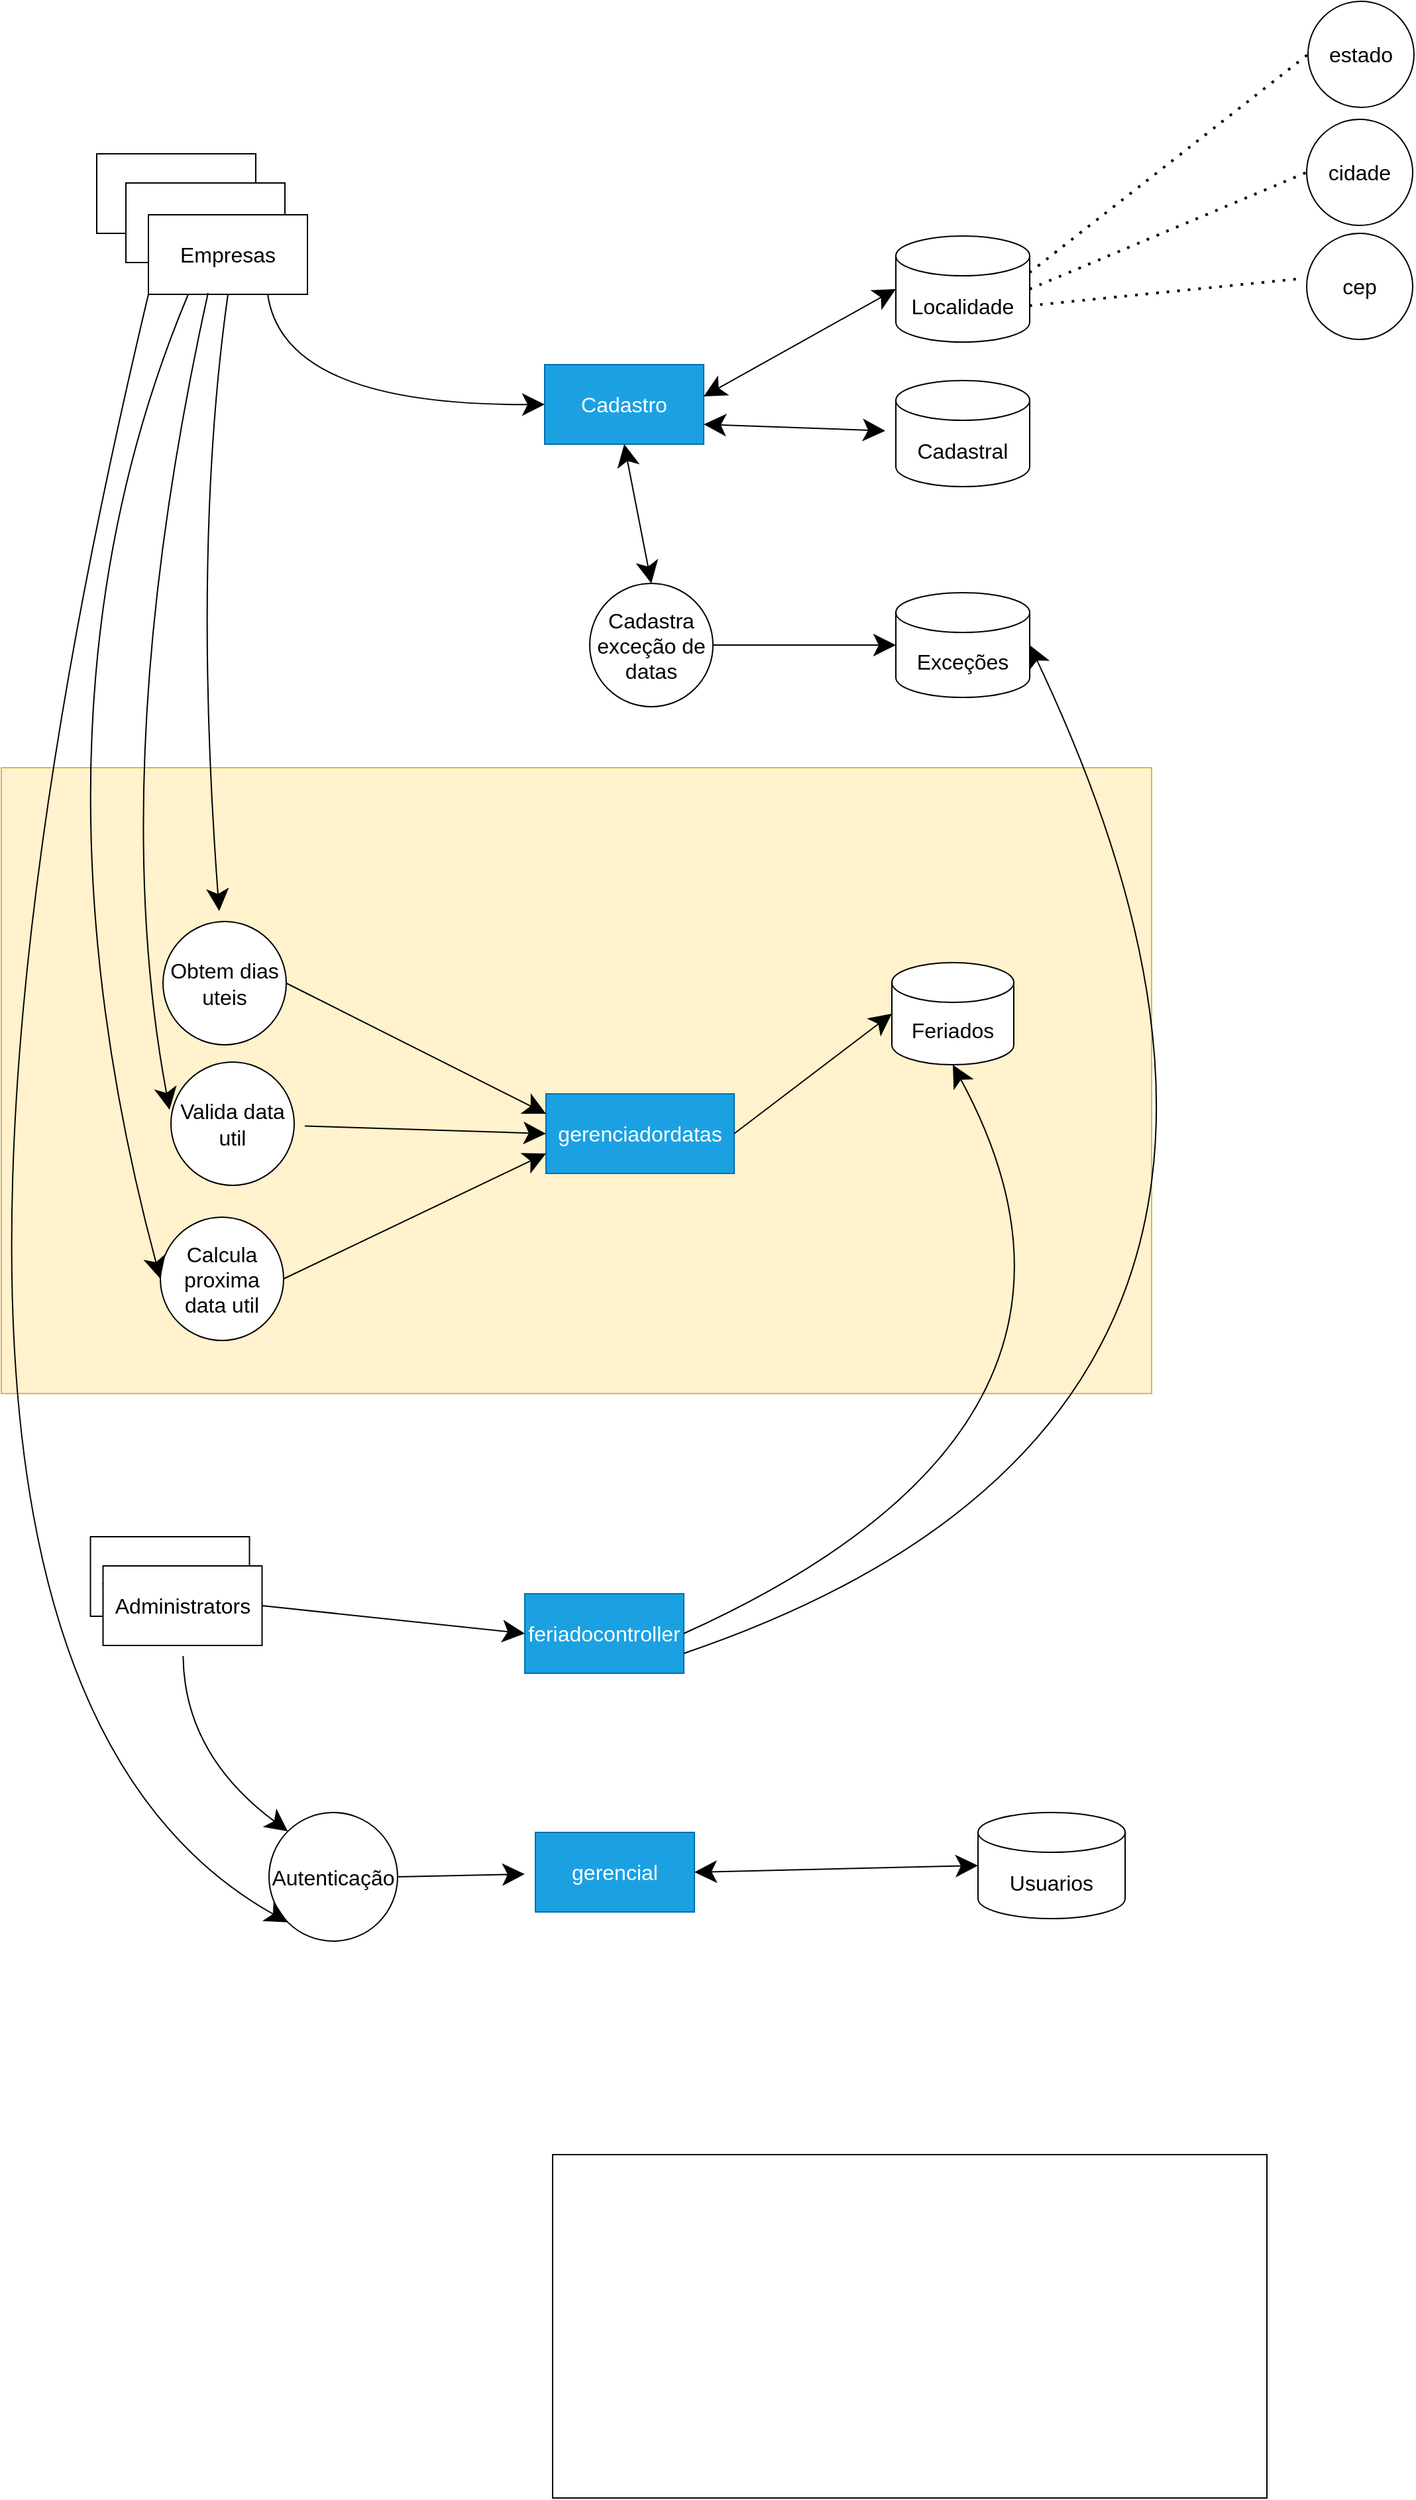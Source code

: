 <mxfile version="20.8.16" type="device"><diagram id="lcoyMnEr3nmQqoljTbN9" name="Página-1"><mxGraphModel dx="2068" dy="1024" grid="0" gridSize="10" guides="1" tooltips="1" connect="1" arrows="1" fold="1" page="0" pageScale="1" pageWidth="827" pageHeight="1169" math="0" shadow="0"><root><mxCell id="0"/><mxCell id="1" parent="0"/><mxCell id="7qFmYmoL8PktcClJ6yWB-1" value="" style="rounded=0;whiteSpace=wrap;html=1;fontSize=16;fillColor=#fff2cc;strokeColor=#d6b656;" vertex="1" parent="1"><mxGeometry x="-376" y="608" width="868" height="472" as="geometry"/></mxCell><mxCell id="I6RNbOOnz8bPB45AKqzN-44" value="Administrators" style="rounded=0;whiteSpace=wrap;html=1;fontSize=16;" parent="1" vertex="1"><mxGeometry x="-308.75" y="1188" width="120" height="60" as="geometry"/></mxCell><mxCell id="I6RNbOOnz8bPB45AKqzN-3" value="Empresas" style="rounded=0;whiteSpace=wrap;html=1;fontSize=16;" parent="1" vertex="1"><mxGeometry x="-304" y="145" width="120" height="60" as="geometry"/></mxCell><mxCell id="I6RNbOOnz8bPB45AKqzN-1" value="Empresas" style="rounded=0;whiteSpace=wrap;html=1;fontSize=16;" parent="1" vertex="1"><mxGeometry x="-282" y="167" width="120" height="60" as="geometry"/></mxCell><mxCell id="I6RNbOOnz8bPB45AKqzN-2" value="Empresas" style="rounded=0;whiteSpace=wrap;html=1;fontSize=16;" parent="1" vertex="1"><mxGeometry x="-265" y="191" width="120" height="60" as="geometry"/></mxCell><mxCell id="I6RNbOOnz8bPB45AKqzN-4" value="Cadastral" style="shape=cylinder3;whiteSpace=wrap;html=1;boundedLbl=1;backgroundOutline=1;size=15;fontSize=16;" parent="1" vertex="1"><mxGeometry x="299" y="316" width="101" height="80" as="geometry"/></mxCell><mxCell id="I6RNbOOnz8bPB45AKqzN-5" value="Cadastro" style="rounded=0;whiteSpace=wrap;html=1;fontSize=16;fillColor=#1ba1e2;fontColor=#ffffff;strokeColor=#006EAF;" parent="1" vertex="1"><mxGeometry x="34" y="304" width="120" height="60" as="geometry"/></mxCell><mxCell id="I6RNbOOnz8bPB45AKqzN-6" value="" style="endArrow=classic;startArrow=classic;html=1;rounded=0;fontSize=12;startSize=14;endSize=14;sourcePerimeterSpacing=8;targetPerimeterSpacing=8;curved=1;exitX=1;exitY=0.75;exitDx=0;exitDy=0;" parent="1" source="I6RNbOOnz8bPB45AKqzN-5" target="I6RNbOOnz8bPB45AKqzN-4" edge="1"><mxGeometry width="50" height="50" relative="1" as="geometry"><mxPoint x="120" y="354" as="sourcePoint"/><mxPoint x="170" y="304" as="targetPoint"/></mxGeometry></mxCell><mxCell id="I6RNbOOnz8bPB45AKqzN-7" value="Exceções" style="shape=cylinder3;whiteSpace=wrap;html=1;boundedLbl=1;backgroundOutline=1;size=15;fontSize=16;" parent="1" vertex="1"><mxGeometry x="299" y="476" width="101" height="79" as="geometry"/></mxCell><mxCell id="I6RNbOOnz8bPB45AKqzN-8" value="Cadastra exceção de datas" style="ellipse;whiteSpace=wrap;html=1;aspect=fixed;fontSize=16;" parent="1" vertex="1"><mxGeometry x="68" y="469" width="93" height="93" as="geometry"/></mxCell><mxCell id="I6RNbOOnz8bPB45AKqzN-11" value="" style="endArrow=classic;html=1;rounded=0;fontSize=12;startSize=14;endSize=14;sourcePerimeterSpacing=8;targetPerimeterSpacing=8;curved=1;exitX=0.75;exitY=1;exitDx=0;exitDy=0;entryX=0;entryY=0.5;entryDx=0;entryDy=0;" parent="1" source="I6RNbOOnz8bPB45AKqzN-2" target="I6RNbOOnz8bPB45AKqzN-5" edge="1"><mxGeometry width="50" height="50" relative="1" as="geometry"><mxPoint x="-159" y="333" as="sourcePoint"/><mxPoint x="-109" y="283" as="targetPoint"/><Array as="points"><mxPoint x="-163" y="335"/></Array></mxGeometry></mxCell><mxCell id="I6RNbOOnz8bPB45AKqzN-13" value="" style="endArrow=classic;html=1;rounded=0;fontSize=12;startSize=14;endSize=14;sourcePerimeterSpacing=8;targetPerimeterSpacing=8;curved=1;exitX=1;exitY=0.5;exitDx=0;exitDy=0;entryX=0;entryY=0.5;entryDx=0;entryDy=0;entryPerimeter=0;" parent="1" source="I6RNbOOnz8bPB45AKqzN-8" target="I6RNbOOnz8bPB45AKqzN-7" edge="1"><mxGeometry width="50" height="50" relative="1" as="geometry"><mxPoint x="251" y="557" as="sourcePoint"/><mxPoint x="301" y="507" as="targetPoint"/></mxGeometry></mxCell><mxCell id="I6RNbOOnz8bPB45AKqzN-14" value="Feriados" style="shape=cylinder3;whiteSpace=wrap;html=1;boundedLbl=1;backgroundOutline=1;size=15;fontSize=16;" parent="1" vertex="1"><mxGeometry x="296" y="755" width="92" height="77" as="geometry"/></mxCell><mxCell id="I6RNbOOnz8bPB45AKqzN-15" value="Localidade" style="shape=cylinder3;whiteSpace=wrap;html=1;boundedLbl=1;backgroundOutline=1;size=15;fontSize=16;" parent="1" vertex="1"><mxGeometry x="299" y="207" width="101" height="80" as="geometry"/></mxCell><mxCell id="I6RNbOOnz8bPB45AKqzN-16" value="estado" style="ellipse;whiteSpace=wrap;html=1;aspect=fixed;fontSize=16;" parent="1" vertex="1"><mxGeometry x="610" y="30" width="80" height="80" as="geometry"/></mxCell><mxCell id="I6RNbOOnz8bPB45AKqzN-17" value="cidade" style="ellipse;whiteSpace=wrap;html=1;aspect=fixed;fontSize=16;" parent="1" vertex="1"><mxGeometry x="609" y="119" width="80" height="80" as="geometry"/></mxCell><mxCell id="I6RNbOOnz8bPB45AKqzN-18" value="cep" style="ellipse;whiteSpace=wrap;html=1;aspect=fixed;fontSize=16;" parent="1" vertex="1"><mxGeometry x="609" y="205" width="80" height="80" as="geometry"/></mxCell><mxCell id="I6RNbOOnz8bPB45AKqzN-19" value="" style="endArrow=none;dashed=1;html=1;dashPattern=1 3;strokeWidth=2;rounded=0;fontSize=12;startSize=14;endSize=14;sourcePerimeterSpacing=8;targetPerimeterSpacing=8;curved=1;exitX=1;exitY=0;exitDx=0;exitDy=27.5;exitPerimeter=0;entryX=0;entryY=0.5;entryDx=0;entryDy=0;" parent="1" source="I6RNbOOnz8bPB45AKqzN-15" target="I6RNbOOnz8bPB45AKqzN-16" edge="1"><mxGeometry width="50" height="50" relative="1" as="geometry"><mxPoint x="434" y="142" as="sourcePoint"/><mxPoint x="484" y="92" as="targetPoint"/></mxGeometry></mxCell><mxCell id="I6RNbOOnz8bPB45AKqzN-20" value="" style="endArrow=none;dashed=1;html=1;dashPattern=1 3;strokeWidth=2;rounded=0;fontSize=12;startSize=14;endSize=14;sourcePerimeterSpacing=8;targetPerimeterSpacing=8;curved=1;exitX=1;exitY=0.5;exitDx=0;exitDy=0;exitPerimeter=0;entryX=0;entryY=0.5;entryDx=0;entryDy=0;" parent="1" source="I6RNbOOnz8bPB45AKqzN-15" target="I6RNbOOnz8bPB45AKqzN-17" edge="1"><mxGeometry width="50" height="50" relative="1" as="geometry"><mxPoint x="471" y="226" as="sourcePoint"/><mxPoint x="521" y="176" as="targetPoint"/></mxGeometry></mxCell><mxCell id="I6RNbOOnz8bPB45AKqzN-21" value="" style="endArrow=none;dashed=1;html=1;dashPattern=1 3;strokeWidth=2;rounded=0;fontSize=12;startSize=14;endSize=14;sourcePerimeterSpacing=8;targetPerimeterSpacing=8;curved=1;exitX=1;exitY=0;exitDx=0;exitDy=52.5;exitPerimeter=0;entryX=-0.037;entryY=0.425;entryDx=0;entryDy=0;entryPerimeter=0;" parent="1" source="I6RNbOOnz8bPB45AKqzN-15" target="I6RNbOOnz8bPB45AKqzN-18" edge="1"><mxGeometry width="50" height="50" relative="1" as="geometry"><mxPoint x="473" y="256" as="sourcePoint"/><mxPoint x="523" y="206" as="targetPoint"/></mxGeometry></mxCell><mxCell id="I6RNbOOnz8bPB45AKqzN-23" value="" style="endArrow=classic;startArrow=classic;html=1;rounded=0;fontSize=12;startSize=14;endSize=14;sourcePerimeterSpacing=8;targetPerimeterSpacing=8;curved=1;exitX=1;exitY=0.4;exitDx=0;exitDy=0;exitPerimeter=0;entryX=0;entryY=0.5;entryDx=0;entryDy=0;entryPerimeter=0;" parent="1" source="I6RNbOOnz8bPB45AKqzN-5" target="I6RNbOOnz8bPB45AKqzN-15" edge="1"><mxGeometry width="50" height="50" relative="1" as="geometry"><mxPoint x="109" y="291" as="sourcePoint"/><mxPoint x="159" y="241" as="targetPoint"/></mxGeometry></mxCell><mxCell id="I6RNbOOnz8bPB45AKqzN-24" value="" style="endArrow=classic;startArrow=classic;html=1;rounded=0;fontSize=12;startSize=14;endSize=14;sourcePerimeterSpacing=8;targetPerimeterSpacing=8;curved=1;entryX=0.5;entryY=1;entryDx=0;entryDy=0;exitX=0.5;exitY=0;exitDx=0;exitDy=0;" parent="1" source="I6RNbOOnz8bPB45AKqzN-8" target="I6RNbOOnz8bPB45AKqzN-5" edge="1"><mxGeometry width="50" height="50" relative="1" as="geometry"><mxPoint x="50" y="455" as="sourcePoint"/><mxPoint x="100" y="405" as="targetPoint"/></mxGeometry></mxCell><mxCell id="I6RNbOOnz8bPB45AKqzN-26" value="gerenciadordatas" style="rounded=0;whiteSpace=wrap;html=1;fontSize=16;fillColor=#1ba1e2;fontColor=#ffffff;strokeColor=#006EAF;" parent="1" vertex="1"><mxGeometry x="35" y="854" width="142" height="60" as="geometry"/></mxCell><mxCell id="I6RNbOOnz8bPB45AKqzN-27" value="Obtem dias uteis" style="ellipse;whiteSpace=wrap;html=1;aspect=fixed;fontSize=16;" parent="1" vertex="1"><mxGeometry x="-254" y="724" width="93" height="93" as="geometry"/></mxCell><mxCell id="I6RNbOOnz8bPB45AKqzN-28" value="Valida data util" style="ellipse;whiteSpace=wrap;html=1;aspect=fixed;fontSize=16;" parent="1" vertex="1"><mxGeometry x="-248" y="830" width="93" height="93" as="geometry"/></mxCell><mxCell id="I6RNbOOnz8bPB45AKqzN-29" value="Calcula proxima data util" style="ellipse;whiteSpace=wrap;html=1;aspect=fixed;fontSize=16;" parent="1" vertex="1"><mxGeometry x="-256" y="947" width="93" height="93" as="geometry"/></mxCell><mxCell id="I6RNbOOnz8bPB45AKqzN-33" value="" style="endArrow=classic;html=1;rounded=0;fontSize=12;startSize=14;endSize=14;sourcePerimeterSpacing=8;targetPerimeterSpacing=8;curved=1;exitX=0.25;exitY=1;exitDx=0;exitDy=0;entryX=0;entryY=0.5;entryDx=0;entryDy=0;" parent="1" source="I6RNbOOnz8bPB45AKqzN-2" target="I6RNbOOnz8bPB45AKqzN-29" edge="1"><mxGeometry width="50" height="50" relative="1" as="geometry"><mxPoint x="-363" y="399" as="sourcePoint"/><mxPoint x="-313" y="349" as="targetPoint"/><Array as="points"><mxPoint x="-369" y="571"/></Array></mxGeometry></mxCell><mxCell id="I6RNbOOnz8bPB45AKqzN-34" value="" style="endArrow=classic;html=1;rounded=0;fontSize=12;startSize=14;endSize=14;sourcePerimeterSpacing=8;targetPerimeterSpacing=8;curved=1;exitX=0.375;exitY=0.983;exitDx=0;exitDy=0;exitPerimeter=0;entryX=-0.011;entryY=0.387;entryDx=0;entryDy=0;entryPerimeter=0;" parent="1" source="I6RNbOOnz8bPB45AKqzN-2" target="I6RNbOOnz8bPB45AKqzN-28" edge="1"><mxGeometry width="50" height="50" relative="1" as="geometry"><mxPoint x="-289" y="465" as="sourcePoint"/><mxPoint x="-239" y="415" as="targetPoint"/><Array as="points"><mxPoint x="-298" y="604"/></Array></mxGeometry></mxCell><mxCell id="I6RNbOOnz8bPB45AKqzN-35" value="" style="endArrow=classic;html=1;rounded=0;fontSize=12;startSize=14;endSize=14;sourcePerimeterSpacing=8;targetPerimeterSpacing=8;curved=1;exitX=0.5;exitY=1;exitDx=0;exitDy=0;" parent="1" source="I6RNbOOnz8bPB45AKqzN-2" target="I6RNbOOnz8bPB45AKqzN-27" edge="1"><mxGeometry width="50" height="50" relative="1" as="geometry"><mxPoint x="-188" y="511" as="sourcePoint"/><mxPoint x="-138" y="461" as="targetPoint"/><Array as="points"><mxPoint x="-232" y="443"/></Array></mxGeometry></mxCell><mxCell id="I6RNbOOnz8bPB45AKqzN-36" value="" style="endArrow=classic;html=1;rounded=0;fontSize=12;startSize=14;endSize=14;sourcePerimeterSpacing=8;targetPerimeterSpacing=8;curved=1;exitX=1;exitY=0.5;exitDx=0;exitDy=0;entryX=0;entryY=0.25;entryDx=0;entryDy=0;" parent="1" source="I6RNbOOnz8bPB45AKqzN-27" target="I6RNbOOnz8bPB45AKqzN-26" edge="1"><mxGeometry width="50" height="50" relative="1" as="geometry"><mxPoint x="-120" y="838" as="sourcePoint"/><mxPoint x="-70" y="788" as="targetPoint"/></mxGeometry></mxCell><mxCell id="I6RNbOOnz8bPB45AKqzN-37" value="" style="endArrow=classic;html=1;rounded=0;fontSize=12;startSize=14;endSize=14;sourcePerimeterSpacing=8;targetPerimeterSpacing=8;curved=1;entryX=0;entryY=0.5;entryDx=0;entryDy=0;" parent="1" source="I6RNbOOnz8bPB45AKqzN-28" target="I6RNbOOnz8bPB45AKqzN-26" edge="1"><mxGeometry width="50" height="50" relative="1" as="geometry"><mxPoint x="-99" y="920" as="sourcePoint"/><mxPoint x="-49" y="870" as="targetPoint"/></mxGeometry></mxCell><mxCell id="I6RNbOOnz8bPB45AKqzN-38" value="" style="endArrow=classic;html=1;rounded=0;fontSize=12;startSize=14;endSize=14;sourcePerimeterSpacing=8;targetPerimeterSpacing=8;curved=1;exitX=1;exitY=0.5;exitDx=0;exitDy=0;entryX=0;entryY=0.75;entryDx=0;entryDy=0;" parent="1" source="I6RNbOOnz8bPB45AKqzN-29" target="I6RNbOOnz8bPB45AKqzN-26" edge="1"><mxGeometry width="50" height="50" relative="1" as="geometry"><mxPoint x="-128" y="981" as="sourcePoint"/><mxPoint x="-78" y="931" as="targetPoint"/></mxGeometry></mxCell><mxCell id="I6RNbOOnz8bPB45AKqzN-39" value="" style="endArrow=classic;html=1;rounded=0;fontSize=12;startSize=14;endSize=14;sourcePerimeterSpacing=8;targetPerimeterSpacing=8;curved=1;exitX=1;exitY=0.5;exitDx=0;exitDy=0;entryX=0;entryY=0.5;entryDx=0;entryDy=0;entryPerimeter=0;" parent="1" source="I6RNbOOnz8bPB45AKqzN-26" target="I6RNbOOnz8bPB45AKqzN-14" edge="1"><mxGeometry width="50" height="50" relative="1" as="geometry"><mxPoint x="173" y="915" as="sourcePoint"/><mxPoint x="223" y="865" as="targetPoint"/></mxGeometry></mxCell><mxCell id="I6RNbOOnz8bPB45AKqzN-42" value="Administrators" style="rounded=0;whiteSpace=wrap;html=1;fontSize=16;" parent="1" vertex="1"><mxGeometry x="-299.25" y="1210" width="120" height="60" as="geometry"/></mxCell><mxCell id="I6RNbOOnz8bPB45AKqzN-45" value="feriadocontroller" style="rounded=0;whiteSpace=wrap;html=1;fontSize=16;fillColor=#1ba1e2;fontColor=#ffffff;strokeColor=#006EAF;" parent="1" vertex="1"><mxGeometry x="19" y="1231" width="120" height="60" as="geometry"/></mxCell><mxCell id="I6RNbOOnz8bPB45AKqzN-47" value="" style="endArrow=classic;html=1;rounded=0;fontSize=12;startSize=14;endSize=14;sourcePerimeterSpacing=8;targetPerimeterSpacing=8;curved=1;exitX=1;exitY=0.5;exitDx=0;exitDy=0;entryX=0;entryY=0.5;entryDx=0;entryDy=0;" parent="1" source="I6RNbOOnz8bPB45AKqzN-42" target="I6RNbOOnz8bPB45AKqzN-45" edge="1"><mxGeometry width="50" height="50" relative="1" as="geometry"><mxPoint x="-89" y="1259" as="sourcePoint"/><mxPoint x="-39" y="1209" as="targetPoint"/></mxGeometry></mxCell><mxCell id="I6RNbOOnz8bPB45AKqzN-48" value="" style="endArrow=classic;html=1;rounded=0;fontSize=12;startSize=14;endSize=14;sourcePerimeterSpacing=8;targetPerimeterSpacing=8;curved=1;entryX=0.5;entryY=1;entryDx=0;entryDy=0;entryPerimeter=0;exitX=1;exitY=0.5;exitDx=0;exitDy=0;" parent="1" source="I6RNbOOnz8bPB45AKqzN-45" target="I6RNbOOnz8bPB45AKqzN-14" edge="1"><mxGeometry width="50" height="50" relative="1" as="geometry"><mxPoint x="212" y="1261" as="sourcePoint"/><mxPoint x="262" y="1211" as="targetPoint"/><Array as="points"><mxPoint x="489" y="1103"/></Array></mxGeometry></mxCell><mxCell id="I6RNbOOnz8bPB45AKqzN-49" value="" style="endArrow=classic;html=1;rounded=0;fontSize=12;startSize=14;endSize=14;sourcePerimeterSpacing=8;targetPerimeterSpacing=8;curved=1;exitX=1;exitY=0.75;exitDx=0;exitDy=0;entryX=1;entryY=0.5;entryDx=0;entryDy=0;entryPerimeter=0;" parent="1" source="I6RNbOOnz8bPB45AKqzN-45" target="I6RNbOOnz8bPB45AKqzN-7" edge="1"><mxGeometry width="50" height="50" relative="1" as="geometry"><mxPoint x="300" y="1233" as="sourcePoint"/><mxPoint x="350" y="1183" as="targetPoint"/><Array as="points"><mxPoint x="675" y="1094"/></Array></mxGeometry></mxCell><mxCell id="I6RNbOOnz8bPB45AKqzN-50" value="gerencial" style="rounded=0;whiteSpace=wrap;html=1;fontSize=16;fillColor=#1ba1e2;fontColor=#ffffff;strokeColor=#006EAF;" parent="1" vertex="1"><mxGeometry x="27" y="1411" width="120" height="60" as="geometry"/></mxCell><mxCell id="I6RNbOOnz8bPB45AKqzN-51" value="Autenticação" style="ellipse;whiteSpace=wrap;html=1;aspect=fixed;fontSize=16;" parent="1" vertex="1"><mxGeometry x="-174" y="1396" width="97" height="97" as="geometry"/></mxCell><mxCell id="I6RNbOOnz8bPB45AKqzN-52" value="Usuarios" style="shape=cylinder3;whiteSpace=wrap;html=1;boundedLbl=1;backgroundOutline=1;size=15;fontSize=16;" parent="1" vertex="1"><mxGeometry x="361" y="1396" width="111" height="80" as="geometry"/></mxCell><mxCell id="I6RNbOOnz8bPB45AKqzN-53" value="" style="endArrow=classic;startArrow=classic;html=1;rounded=0;fontSize=12;startSize=14;endSize=14;sourcePerimeterSpacing=8;targetPerimeterSpacing=8;curved=1;exitX=1;exitY=0.5;exitDx=0;exitDy=0;entryX=0;entryY=0.5;entryDx=0;entryDy=0;entryPerimeter=0;" parent="1" source="I6RNbOOnz8bPB45AKqzN-50" target="I6RNbOOnz8bPB45AKqzN-52" edge="1"><mxGeometry width="50" height="50" relative="1" as="geometry"><mxPoint x="194" y="1442" as="sourcePoint"/><mxPoint x="244" y="1392" as="targetPoint"/></mxGeometry></mxCell><mxCell id="I6RNbOOnz8bPB45AKqzN-54" value="" style="endArrow=classic;html=1;rounded=0;fontSize=12;startSize=14;endSize=14;sourcePerimeterSpacing=8;targetPerimeterSpacing=8;curved=1;exitX=1;exitY=0.5;exitDx=0;exitDy=0;" parent="1" source="I6RNbOOnz8bPB45AKqzN-51" target="I6RNbOOnz8bPB45AKqzN-50" edge="1"><mxGeometry width="50" height="50" relative="1" as="geometry"><mxPoint x="-106" y="1403" as="sourcePoint"/><mxPoint x="-56" y="1353" as="targetPoint"/></mxGeometry></mxCell><mxCell id="I6RNbOOnz8bPB45AKqzN-55" value="" style="endArrow=classic;html=1;rounded=0;fontSize=12;startSize=14;endSize=14;sourcePerimeterSpacing=8;targetPerimeterSpacing=8;curved=1;entryX=0;entryY=0;entryDx=0;entryDy=0;" parent="1" source="I6RNbOOnz8bPB45AKqzN-42" target="I6RNbOOnz8bPB45AKqzN-51" edge="1"><mxGeometry width="50" height="50" relative="1" as="geometry"><mxPoint x="-257" y="1383" as="sourcePoint"/><mxPoint x="-207" y="1333" as="targetPoint"/><Array as="points"><mxPoint x="-238" y="1352"/></Array></mxGeometry></mxCell><mxCell id="I6RNbOOnz8bPB45AKqzN-56" value="" style="endArrow=classic;html=1;rounded=0;fontSize=12;startSize=14;endSize=14;sourcePerimeterSpacing=8;targetPerimeterSpacing=8;curved=1;exitX=0;exitY=1;exitDx=0;exitDy=0;entryX=0;entryY=1;entryDx=0;entryDy=0;" parent="1" source="I6RNbOOnz8bPB45AKqzN-2" target="I6RNbOOnz8bPB45AKqzN-51" edge="1"><mxGeometry width="50" height="50" relative="1" as="geometry"><mxPoint x="-383" y="397" as="sourcePoint"/><mxPoint x="-333" y="347" as="targetPoint"/><Array as="points"><mxPoint x="-511" y="1282"/></Array></mxGeometry></mxCell><mxCell id="I6RNbOOnz8bPB45AKqzN-57" value="" style="rounded=0;whiteSpace=wrap;html=1;fontSize=16;" parent="1" vertex="1"><mxGeometry x="40" y="1654" width="539" height="259" as="geometry"/></mxCell></root></mxGraphModel></diagram></mxfile>